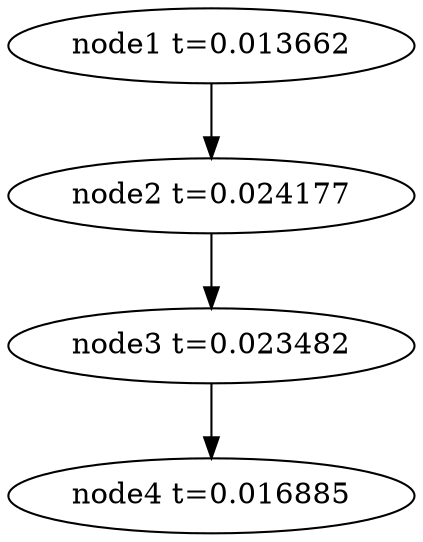 digraph g{
	node4[label="node4 t=0.016885"]
	node3 -> node4
	node3[label="node3 t=0.023482"];
	node2 -> node3
	node2[label="node2 t=0.024177"];
	node1 -> node2
	node1[label="node1 t=0.013662"];
}

